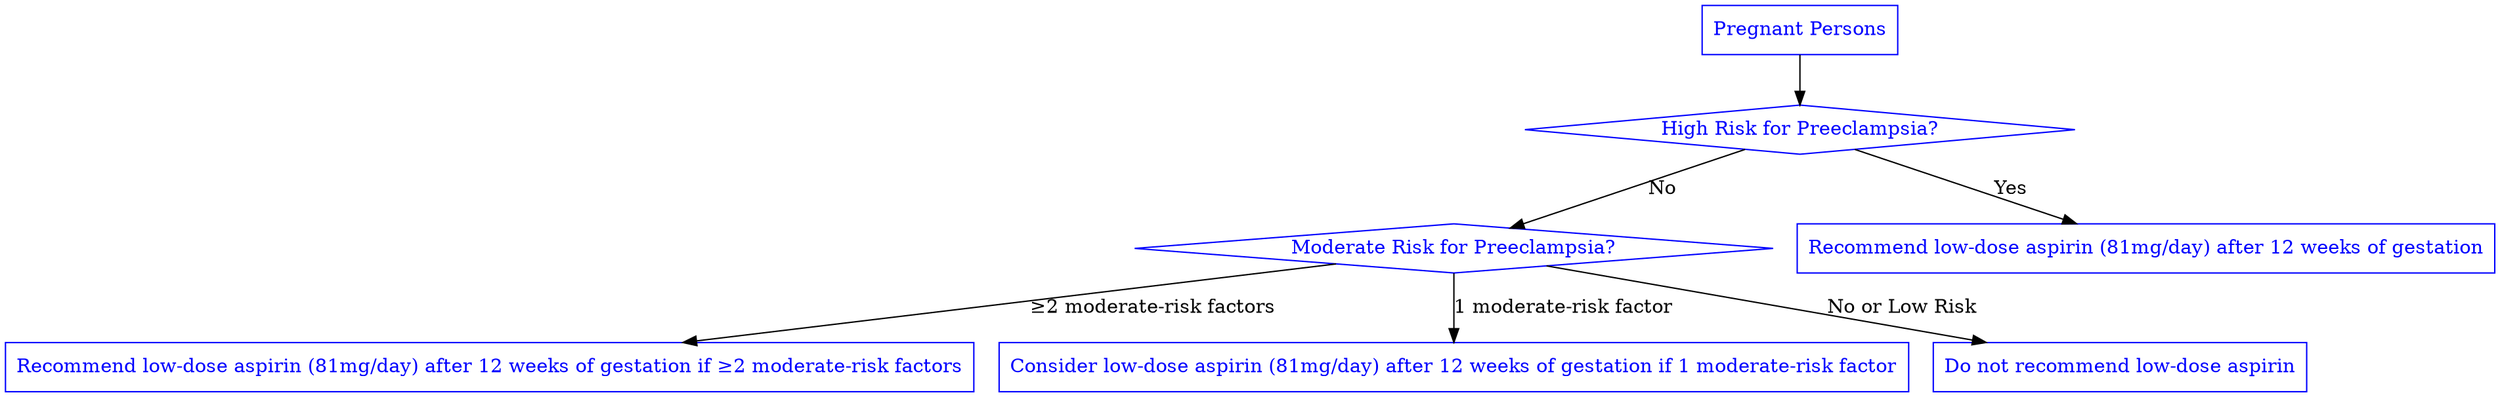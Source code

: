digraph G {
    rankdir=TB
    node [shape=diamond, color=blue, fontcolor=blue];

    start [label="Pregnant Persons", shape=rectangle]
    highRisk [label="High Risk for Preeclampsia?"]
    moderateRisk [label="Moderate Risk for Preeclampsia?"]
    recommendationHigh [label="Recommend low-dose aspirin (81mg/day) after 12 weeks of gestation", shape=rectangle]
    recommendationModerateTwo [label="Recommend low-dose aspirin (81mg/day) after 12 weeks of gestation if ≥2 moderate-risk factors", shape=rectangle]
    considerModerateOne [label="Consider low-dose aspirin (81mg/day) after 12 weeks of gestation if 1 moderate-risk factor", shape=rectangle]
    noRecommendation [label="Do not recommend low-dose aspirin", shape=rectangle]
    
    start -> highRisk
    highRisk -> recommendationHigh [label="Yes"]
    highRisk -> moderateRisk [label="No"]
    moderateRisk -> recommendationModerateTwo [label="≥2 moderate-risk factors"]
    moderateRisk -> considerModerateOne [label="1 moderate-risk factor"]
    moderateRisk -> noRecommendation [label="No or Low Risk"]
}